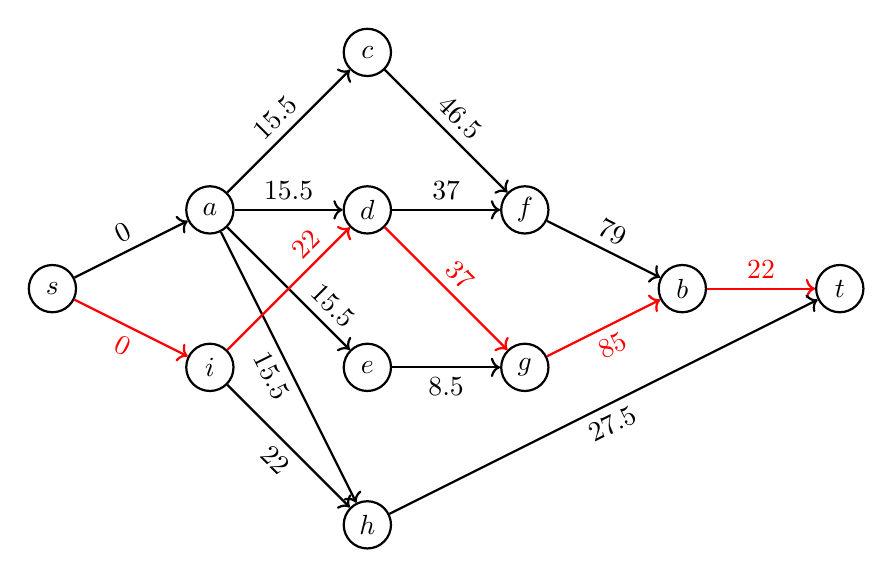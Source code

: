 \begin{tikzpicture}[style=thick,scale=1]
\tikzstyle{every node}=[]
\tikzstyle{vertex}=[draw, circle, fill=white, inner sep=0pt, minimum size=6mm]

\node[vertex] (S) at (-5, 0) {$s$};
\node[vertex] (A) at (-3, 1) {$a$};
\node[vertex] (B) at ( 3, 0) {$b$};
\node[vertex] (C) at (-1, 3) {$c$};
\node[vertex] (D) at (-1, 1) {$d$};
\node[vertex] (E) at (-1,-1) {$e$};
\node[vertex] (F) at ( 1, 1) {$f$};
\node[vertex] (G) at ( 1,-1) {$g$};
\node[vertex] (H) at (-1,-3) {$h$};
\node[vertex] (I) at (-3,-1) {$i$};
\node[vertex] (T) at ( 5, 0) {$t$};

\draw[->] (S) -- (A) node[midway, above, sloped] {$0$};
\draw[->,red] (S) -- (I) node[midway, below, sloped] {$0$};
\draw[->] (A) -- (C) node[midway, above, sloped] {$15.5$};
\draw[->] (A) -- (D) node[midway, above] {$15.5$};
\draw[->] (A) -- (E) node[near end, above, sloped] {$15.5$};
\draw[->] (A) -- (H) node[midway, below, sloped] {$15.5$};
\draw[->,red] (B) -- (T) node[midway, above] {$22$};
\draw[->] (C) -- (F) node[midway, above, sloped] {$46.5$};
\draw[->] (D) -- (F) node[midway, above] {$37$};
\draw[->,red] (D) -- (G) node[midway, above, sloped] {$37$};
\draw[->] (E) -- (G) node[midway, below] {$8.5$};
\draw[->] (F) -- (B) node[midway, above, sloped] {$79$};
\draw[->,red] (G) -- (B) node[midway, below, sloped] {$85$};
\draw[->] (H) -- (T) node[midway, below, sloped] {$27.5$};
\draw[->,red] (I) -- (D) node[near end, above, sloped] {$22$};
\draw[->] (I) -- (H) node[midway, below, sloped] {$22$};
\end{tikzpicture}
